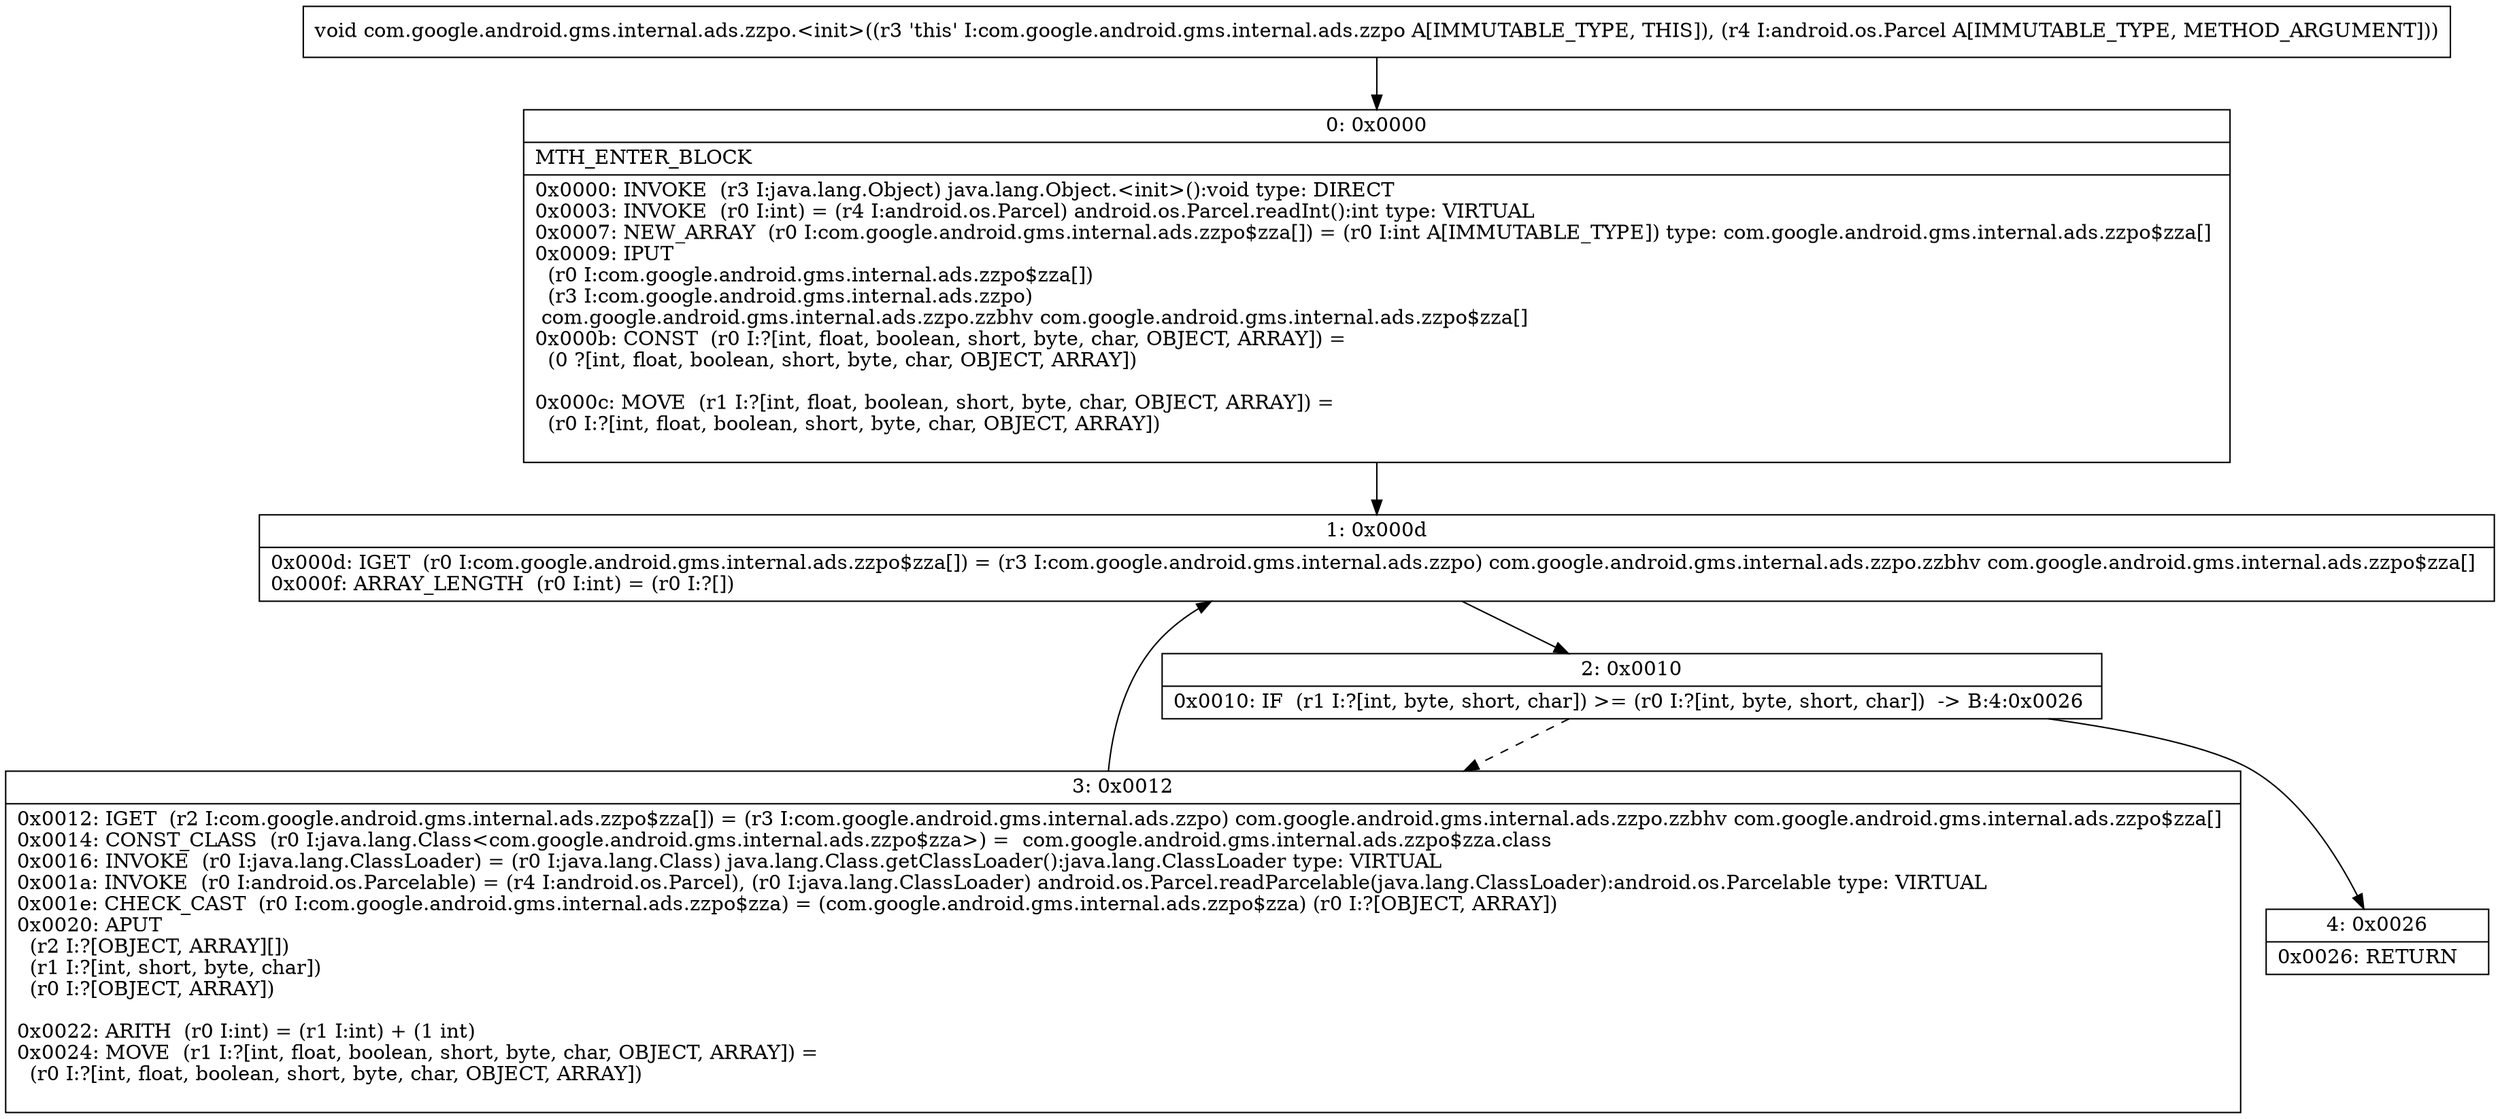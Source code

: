 digraph "CFG forcom.google.android.gms.internal.ads.zzpo.\<init\>(Landroid\/os\/Parcel;)V" {
Node_0 [shape=record,label="{0\:\ 0x0000|MTH_ENTER_BLOCK\l|0x0000: INVOKE  (r3 I:java.lang.Object) java.lang.Object.\<init\>():void type: DIRECT \l0x0003: INVOKE  (r0 I:int) = (r4 I:android.os.Parcel) android.os.Parcel.readInt():int type: VIRTUAL \l0x0007: NEW_ARRAY  (r0 I:com.google.android.gms.internal.ads.zzpo$zza[]) = (r0 I:int A[IMMUTABLE_TYPE]) type: com.google.android.gms.internal.ads.zzpo$zza[] \l0x0009: IPUT  \l  (r0 I:com.google.android.gms.internal.ads.zzpo$zza[])\l  (r3 I:com.google.android.gms.internal.ads.zzpo)\l com.google.android.gms.internal.ads.zzpo.zzbhv com.google.android.gms.internal.ads.zzpo$zza[] \l0x000b: CONST  (r0 I:?[int, float, boolean, short, byte, char, OBJECT, ARRAY]) = \l  (0 ?[int, float, boolean, short, byte, char, OBJECT, ARRAY])\l \l0x000c: MOVE  (r1 I:?[int, float, boolean, short, byte, char, OBJECT, ARRAY]) = \l  (r0 I:?[int, float, boolean, short, byte, char, OBJECT, ARRAY])\l \l}"];
Node_1 [shape=record,label="{1\:\ 0x000d|0x000d: IGET  (r0 I:com.google.android.gms.internal.ads.zzpo$zza[]) = (r3 I:com.google.android.gms.internal.ads.zzpo) com.google.android.gms.internal.ads.zzpo.zzbhv com.google.android.gms.internal.ads.zzpo$zza[] \l0x000f: ARRAY_LENGTH  (r0 I:int) = (r0 I:?[]) \l}"];
Node_2 [shape=record,label="{2\:\ 0x0010|0x0010: IF  (r1 I:?[int, byte, short, char]) \>= (r0 I:?[int, byte, short, char])  \-\> B:4:0x0026 \l}"];
Node_3 [shape=record,label="{3\:\ 0x0012|0x0012: IGET  (r2 I:com.google.android.gms.internal.ads.zzpo$zza[]) = (r3 I:com.google.android.gms.internal.ads.zzpo) com.google.android.gms.internal.ads.zzpo.zzbhv com.google.android.gms.internal.ads.zzpo$zza[] \l0x0014: CONST_CLASS  (r0 I:java.lang.Class\<com.google.android.gms.internal.ads.zzpo$zza\>) =  com.google.android.gms.internal.ads.zzpo$zza.class \l0x0016: INVOKE  (r0 I:java.lang.ClassLoader) = (r0 I:java.lang.Class) java.lang.Class.getClassLoader():java.lang.ClassLoader type: VIRTUAL \l0x001a: INVOKE  (r0 I:android.os.Parcelable) = (r4 I:android.os.Parcel), (r0 I:java.lang.ClassLoader) android.os.Parcel.readParcelable(java.lang.ClassLoader):android.os.Parcelable type: VIRTUAL \l0x001e: CHECK_CAST  (r0 I:com.google.android.gms.internal.ads.zzpo$zza) = (com.google.android.gms.internal.ads.zzpo$zza) (r0 I:?[OBJECT, ARRAY]) \l0x0020: APUT  \l  (r2 I:?[OBJECT, ARRAY][])\l  (r1 I:?[int, short, byte, char])\l  (r0 I:?[OBJECT, ARRAY])\l \l0x0022: ARITH  (r0 I:int) = (r1 I:int) + (1 int) \l0x0024: MOVE  (r1 I:?[int, float, boolean, short, byte, char, OBJECT, ARRAY]) = \l  (r0 I:?[int, float, boolean, short, byte, char, OBJECT, ARRAY])\l \l}"];
Node_4 [shape=record,label="{4\:\ 0x0026|0x0026: RETURN   \l}"];
MethodNode[shape=record,label="{void com.google.android.gms.internal.ads.zzpo.\<init\>((r3 'this' I:com.google.android.gms.internal.ads.zzpo A[IMMUTABLE_TYPE, THIS]), (r4 I:android.os.Parcel A[IMMUTABLE_TYPE, METHOD_ARGUMENT])) }"];
MethodNode -> Node_0;
Node_0 -> Node_1;
Node_1 -> Node_2;
Node_2 -> Node_3[style=dashed];
Node_2 -> Node_4;
Node_3 -> Node_1;
}

